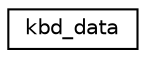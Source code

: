 digraph "Graphical Class Hierarchy"
{
  edge [fontname="Helvetica",fontsize="10",labelfontname="Helvetica",labelfontsize="10"];
  node [fontname="Helvetica",fontsize="10",shape=record];
  rankdir="LR";
  Node1 [label="kbd_data",height=0.2,width=0.4,color="black", fillcolor="white", style="filled",URL="$structkbd__data.html"];
}
